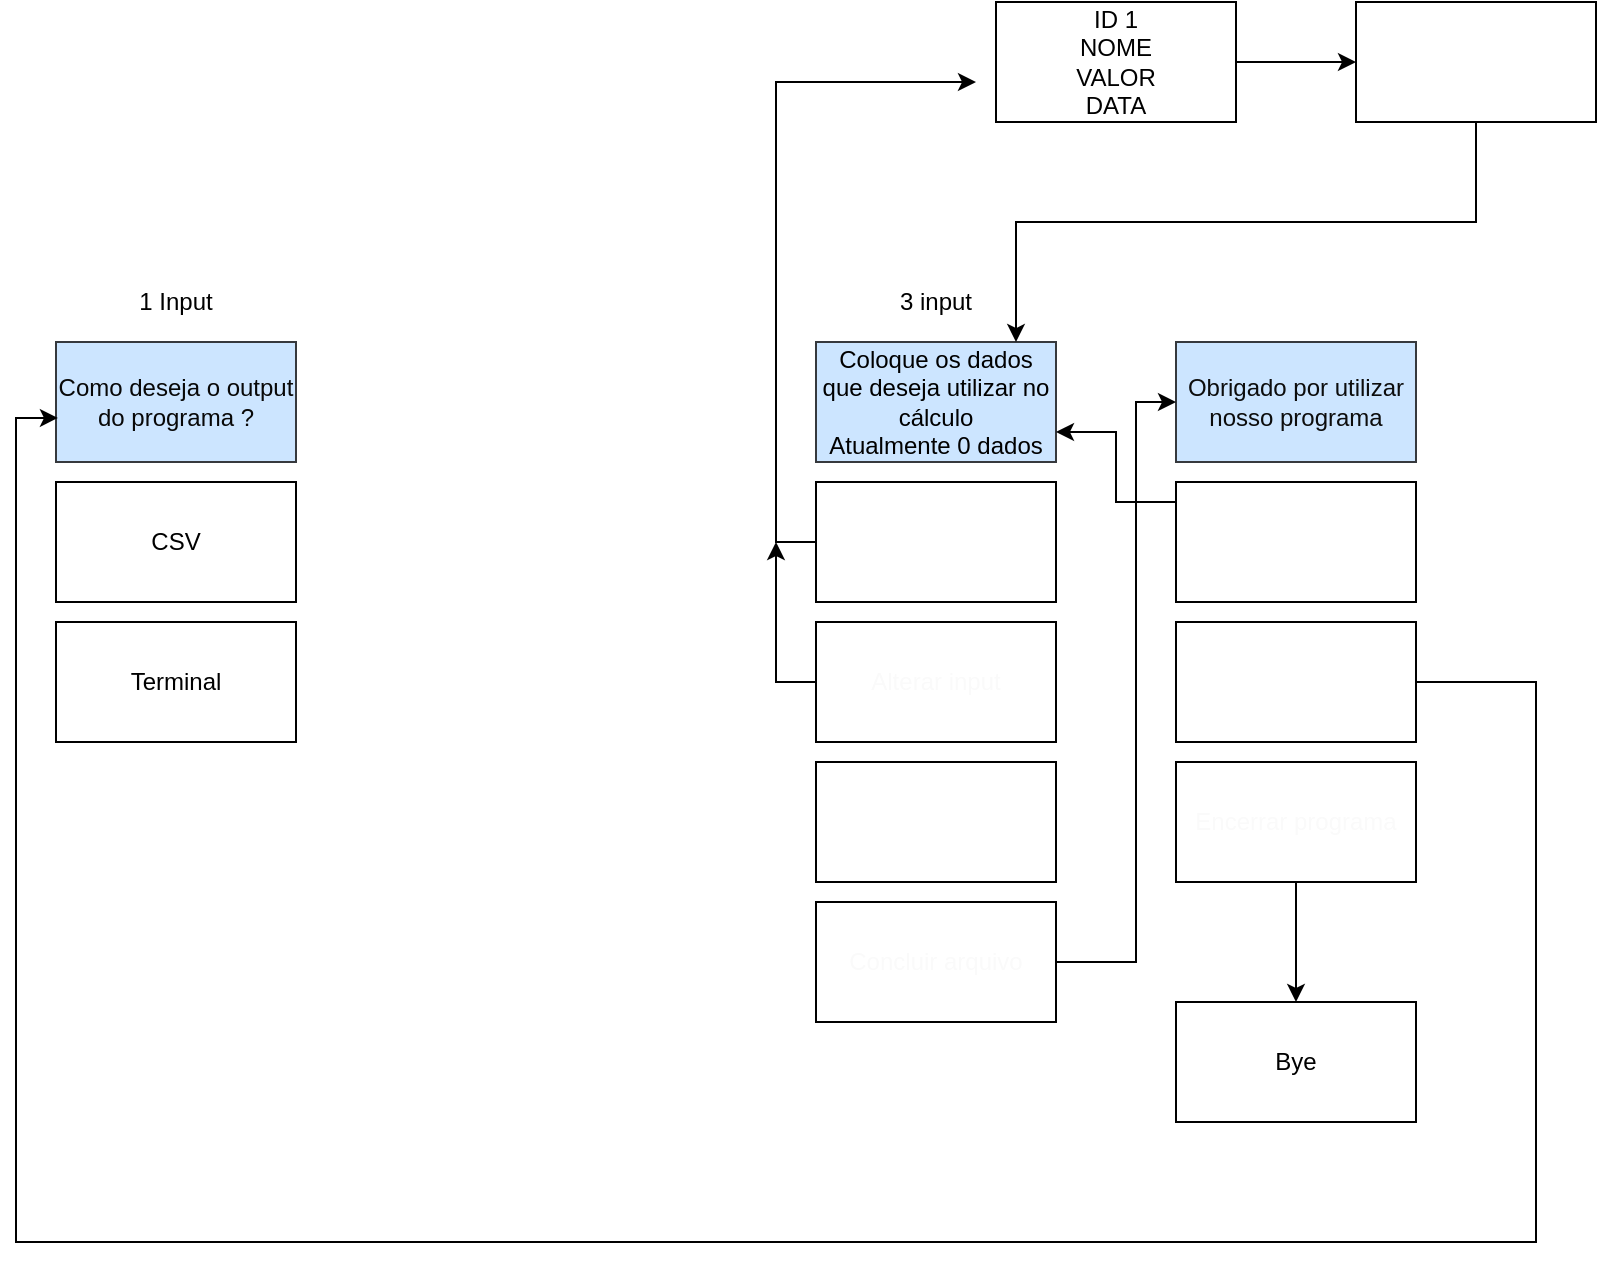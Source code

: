 <mxfile>
    <diagram id="NIIpk6YsIHQUV6-CvRbg" name="Page-1">
        <mxGraphModel dx="1121" dy="710" grid="1" gridSize="10" guides="1" tooltips="1" connect="1" arrows="1" fold="1" page="1" pageScale="1" pageWidth="850" pageHeight="1100" math="0" shadow="0">
            <root>
                <mxCell id="0"/>
                <mxCell id="1" parent="0"/>
                <mxCell id="8" value="Como deseja o output do programa ?" style="rounded=0;whiteSpace=wrap;html=1;fillColor=#cce5ff;strokeColor=#36393d;fontColor=#080808;" parent="1" vertex="1">
                    <mxGeometry x="60" y="210" width="120" height="60" as="geometry"/>
                </mxCell>
                <mxCell id="9" value="CSV" style="rounded=0;whiteSpace=wrap;html=1;" parent="1" vertex="1">
                    <mxGeometry x="60" y="280" width="120" height="60" as="geometry"/>
                </mxCell>
                <mxCell id="10" value="Terminal" style="rounded=0;whiteSpace=wrap;html=1;" parent="1" vertex="1">
                    <mxGeometry x="60" y="350" width="120" height="60" as="geometry"/>
                </mxCell>
                <mxCell id="13" value="1 Input" style="text;html=1;strokeColor=none;fillColor=none;align=center;verticalAlign=middle;whiteSpace=wrap;rounded=0;" parent="1" vertex="1">
                    <mxGeometry x="100" y="180" width="40" height="20" as="geometry"/>
                </mxCell>
                <mxCell id="14" value="Coloque os dados que deseja utilizar no cálculo&lt;br&gt;Atualmente 0 dados" style="rounded=0;whiteSpace=wrap;html=1;fillColor=#cce5ff;strokeColor=#36393d;fontColor=#000000;" parent="1" vertex="1">
                    <mxGeometry x="440" y="210" width="120" height="60" as="geometry"/>
                </mxCell>
                <mxCell id="31" style="edgeStyle=orthogonalEdgeStyle;rounded=0;orthogonalLoop=1;jettySize=auto;html=1;fontColor=#FFFFFF;" parent="1" source="20" edge="1">
                    <mxGeometry relative="1" as="geometry">
                        <mxPoint x="520" y="80" as="targetPoint"/>
                        <Array as="points">
                            <mxPoint x="420" y="310"/>
                            <mxPoint x="420" y="80"/>
                        </Array>
                    </mxGeometry>
                </mxCell>
                <mxCell id="20" value="Novo input" style="rounded=0;whiteSpace=wrap;html=1;fontColor=#FFFFFF;" parent="1" vertex="1">
                    <mxGeometry x="440" y="280" width="120" height="60" as="geometry"/>
                </mxCell>
                <mxCell id="21" value="Obrigado por utilizar nosso programa" style="rounded=0;whiteSpace=wrap;html=1;fillColor=#cce5ff;strokeColor=#36393d;fontColor=#0D0D0D;" parent="1" vertex="1">
                    <mxGeometry x="620" y="210" width="120" height="60" as="geometry"/>
                </mxCell>
                <mxCell id="34" style="edgeStyle=orthogonalEdgeStyle;rounded=0;orthogonalLoop=1;jettySize=auto;html=1;entryX=1;entryY=0.75;entryDx=0;entryDy=0;fontColor=#FFFFFF;" parent="1" source="22" target="14" edge="1">
                    <mxGeometry relative="1" as="geometry">
                        <Array as="points">
                            <mxPoint x="590" y="290"/>
                            <mxPoint x="590" y="255"/>
                        </Array>
                    </mxGeometry>
                </mxCell>
                <mxCell id="22" value="Continuar saida anterior" style="rounded=0;whiteSpace=wrap;html=1;labelBackgroundColor=none;fontColor=#FFFFFF;" parent="1" vertex="1">
                    <mxGeometry x="620" y="280" width="120" height="60" as="geometry"/>
                </mxCell>
                <mxCell id="35" style="edgeStyle=orthogonalEdgeStyle;rounded=0;orthogonalLoop=1;jettySize=auto;html=1;entryX=0.008;entryY=0.633;entryDx=0;entryDy=0;entryPerimeter=0;fontColor=#FFFFFF;" parent="1" source="23" target="8" edge="1">
                    <mxGeometry relative="1" as="geometry">
                        <Array as="points">
                            <mxPoint x="800" y="380"/>
                            <mxPoint x="800" y="660"/>
                            <mxPoint x="40" y="660"/>
                            <mxPoint x="40" y="248"/>
                        </Array>
                    </mxGeometry>
                </mxCell>
                <mxCell id="23" value="Criar nova saida" style="rounded=0;whiteSpace=wrap;html=1;fontColor=#FFFFFF;" parent="1" vertex="1">
                    <mxGeometry x="620" y="350" width="120" height="60" as="geometry"/>
                </mxCell>
                <mxCell id="39" style="edgeStyle=orthogonalEdgeStyle;rounded=0;orthogonalLoop=1;jettySize=auto;html=1;fontColor=#FFFFFF;" parent="1" source="24" target="40" edge="1">
                    <mxGeometry relative="1" as="geometry">
                        <mxPoint x="680" y="550" as="targetPoint"/>
                    </mxGeometry>
                </mxCell>
                <mxCell id="24" value="Encerrar programa" style="rounded=0;whiteSpace=wrap;html=1;fontColor=#FAFAFA;" parent="1" vertex="1">
                    <mxGeometry x="620" y="420" width="120" height="60" as="geometry"/>
                </mxCell>
                <mxCell id="43" style="edgeStyle=orthogonalEdgeStyle;rounded=0;orthogonalLoop=1;jettySize=auto;html=1;fontColor=#FFFFFF;" parent="1" source="25" edge="1">
                    <mxGeometry relative="1" as="geometry">
                        <mxPoint x="420" y="310" as="targetPoint"/>
                        <Array as="points">
                            <mxPoint x="420" y="380"/>
                        </Array>
                    </mxGeometry>
                </mxCell>
                <mxCell id="25" value="Alterar input" style="rounded=0;whiteSpace=wrap;html=1;labelBackgroundColor=none;fontColor=#FAFAFA;" parent="1" vertex="1">
                    <mxGeometry x="440" y="350" width="120" height="60" as="geometry"/>
                </mxCell>
                <mxCell id="41" style="edgeStyle=orthogonalEdgeStyle;rounded=0;orthogonalLoop=1;jettySize=auto;html=1;entryX=0;entryY=0.5;entryDx=0;entryDy=0;fontColor=#FFFFFF;" parent="1" source="26" target="21" edge="1">
                    <mxGeometry relative="1" as="geometry">
                        <Array as="points">
                            <mxPoint x="600" y="520"/>
                            <mxPoint x="600" y="240"/>
                        </Array>
                    </mxGeometry>
                </mxCell>
                <mxCell id="26" value="Concluir arquivo" style="rounded=0;whiteSpace=wrap;html=1;labelBackgroundColor=none;fontColor=#FAFAFA;" parent="1" vertex="1">
                    <mxGeometry x="440" y="490" width="120" height="60" as="geometry"/>
                </mxCell>
                <mxCell id="33" style="edgeStyle=orthogonalEdgeStyle;rounded=0;orthogonalLoop=1;jettySize=auto;html=1;fontColor=#FFFFFF;" parent="1" source="28" target="32" edge="1">
                    <mxGeometry relative="1" as="geometry"/>
                </mxCell>
                <mxCell id="28" value="ID 1&lt;br&gt;NOME&lt;br&gt;VALOR&lt;br&gt;DATA" style="rounded=0;whiteSpace=wrap;html=1;" parent="1" vertex="1">
                    <mxGeometry x="530" y="40" width="120" height="60" as="geometry"/>
                </mxCell>
                <mxCell id="15" value="3 input" style="text;html=1;strokeColor=none;fillColor=none;align=center;verticalAlign=middle;whiteSpace=wrap;rounded=0;" parent="1" vertex="1">
                    <mxGeometry x="480" y="180" width="40" height="20" as="geometry"/>
                </mxCell>
                <mxCell id="38" style="edgeStyle=orthogonalEdgeStyle;rounded=0;orthogonalLoop=1;jettySize=auto;html=1;fontColor=#FFFFFF;" parent="1" source="32" edge="1">
                    <mxGeometry relative="1" as="geometry">
                        <mxPoint x="540" y="210" as="targetPoint"/>
                        <Array as="points">
                            <mxPoint x="770" y="150"/>
                            <mxPoint x="540" y="150"/>
                            <mxPoint x="540" y="210"/>
                        </Array>
                    </mxGeometry>
                </mxCell>
                <mxCell id="32" value="Dado criado com sucesso ID 1" style="rounded=0;whiteSpace=wrap;html=1;labelBackgroundColor=none;fontColor=#FFFFFF;" parent="1" vertex="1">
                    <mxGeometry x="710" y="40" width="120" height="60" as="geometry"/>
                </mxCell>
                <mxCell id="37" value="Abrir listagem" style="rounded=0;whiteSpace=wrap;html=1;labelBackgroundColor=none;fontColor=#FFFFFF;" parent="1" vertex="1">
                    <mxGeometry x="440" y="420" width="120" height="60" as="geometry"/>
                </mxCell>
                <mxCell id="40" value="Bye" style="rounded=0;whiteSpace=wrap;html=1;" parent="1" vertex="1">
                    <mxGeometry x="620" y="540" width="120" height="60" as="geometry"/>
                </mxCell>
            </root>
        </mxGraphModel>
    </diagram>
</mxfile>